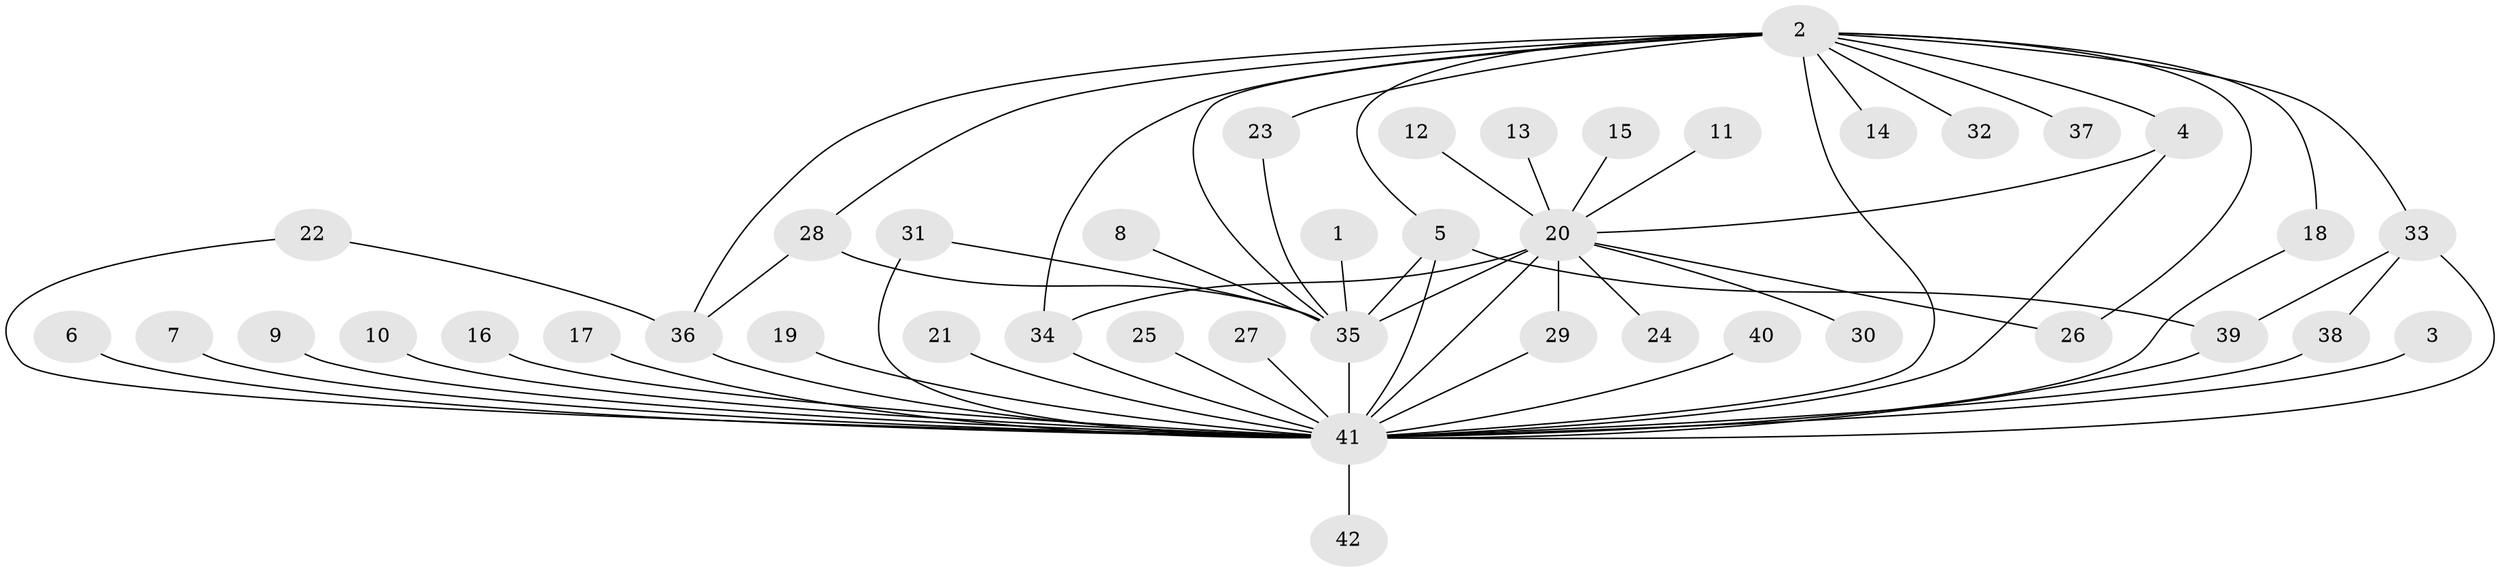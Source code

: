 // original degree distribution, {17: 0.011904761904761904, 4: 0.05952380952380952, 28: 0.011904761904761904, 11: 0.023809523809523808, 8: 0.011904761904761904, 1: 0.4880952380952381, 3: 0.08333333333333333, 5: 0.05952380952380952, 2: 0.23809523809523808, 10: 0.011904761904761904}
// Generated by graph-tools (version 1.1) at 2025/49/03/09/25 03:49:55]
// undirected, 42 vertices, 62 edges
graph export_dot {
graph [start="1"]
  node [color=gray90,style=filled];
  1;
  2;
  3;
  4;
  5;
  6;
  7;
  8;
  9;
  10;
  11;
  12;
  13;
  14;
  15;
  16;
  17;
  18;
  19;
  20;
  21;
  22;
  23;
  24;
  25;
  26;
  27;
  28;
  29;
  30;
  31;
  32;
  33;
  34;
  35;
  36;
  37;
  38;
  39;
  40;
  41;
  42;
  1 -- 35 [weight=1.0];
  2 -- 4 [weight=1.0];
  2 -- 5 [weight=1.0];
  2 -- 14 [weight=1.0];
  2 -- 18 [weight=1.0];
  2 -- 23 [weight=1.0];
  2 -- 26 [weight=1.0];
  2 -- 28 [weight=1.0];
  2 -- 32 [weight=1.0];
  2 -- 33 [weight=1.0];
  2 -- 34 [weight=2.0];
  2 -- 35 [weight=1.0];
  2 -- 36 [weight=1.0];
  2 -- 37 [weight=1.0];
  2 -- 41 [weight=1.0];
  3 -- 41 [weight=1.0];
  4 -- 20 [weight=1.0];
  4 -- 41 [weight=1.0];
  5 -- 35 [weight=1.0];
  5 -- 39 [weight=1.0];
  5 -- 41 [weight=1.0];
  6 -- 41 [weight=1.0];
  7 -- 41 [weight=1.0];
  8 -- 35 [weight=1.0];
  9 -- 41 [weight=1.0];
  10 -- 41 [weight=1.0];
  11 -- 20 [weight=1.0];
  12 -- 20 [weight=1.0];
  13 -- 20 [weight=1.0];
  15 -- 20 [weight=1.0];
  16 -- 41 [weight=1.0];
  17 -- 41 [weight=1.0];
  18 -- 41 [weight=1.0];
  19 -- 41 [weight=1.0];
  20 -- 24 [weight=1.0];
  20 -- 26 [weight=1.0];
  20 -- 29 [weight=1.0];
  20 -- 30 [weight=1.0];
  20 -- 34 [weight=1.0];
  20 -- 35 [weight=1.0];
  20 -- 41 [weight=2.0];
  21 -- 41 [weight=1.0];
  22 -- 36 [weight=1.0];
  22 -- 41 [weight=1.0];
  23 -- 35 [weight=1.0];
  25 -- 41 [weight=1.0];
  27 -- 41 [weight=1.0];
  28 -- 35 [weight=1.0];
  28 -- 36 [weight=1.0];
  29 -- 41 [weight=1.0];
  31 -- 35 [weight=1.0];
  31 -- 41 [weight=2.0];
  33 -- 38 [weight=1.0];
  33 -- 39 [weight=1.0];
  33 -- 41 [weight=1.0];
  34 -- 41 [weight=1.0];
  35 -- 41 [weight=2.0];
  36 -- 41 [weight=1.0];
  38 -- 41 [weight=3.0];
  39 -- 41 [weight=1.0];
  40 -- 41 [weight=1.0];
  41 -- 42 [weight=1.0];
}
